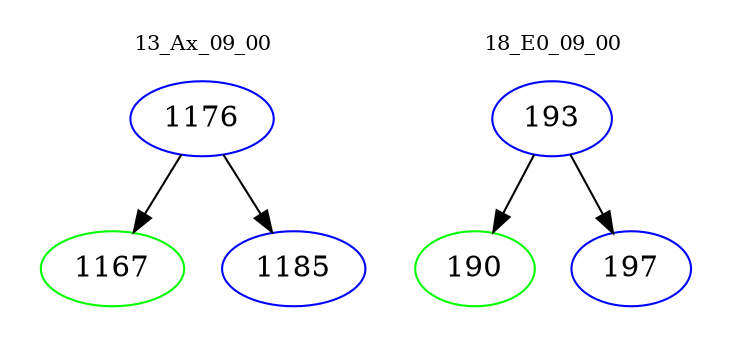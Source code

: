 digraph{
subgraph cluster_0 {
color = white
label = "13_Ax_09_00";
fontsize=10;
T0_1176 [label="1176", color="blue"]
T0_1176 -> T0_1167 [color="black"]
T0_1167 [label="1167", color="green"]
T0_1176 -> T0_1185 [color="black"]
T0_1185 [label="1185", color="blue"]
}
subgraph cluster_1 {
color = white
label = "18_E0_09_00";
fontsize=10;
T1_193 [label="193", color="blue"]
T1_193 -> T1_190 [color="black"]
T1_190 [label="190", color="green"]
T1_193 -> T1_197 [color="black"]
T1_197 [label="197", color="blue"]
}
}
